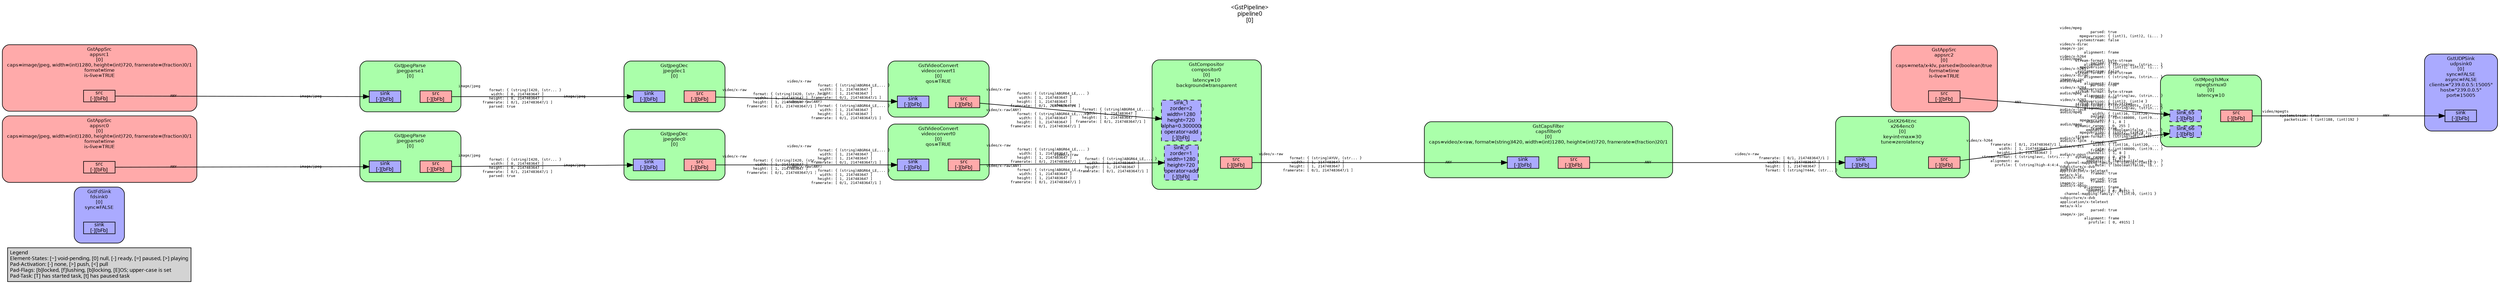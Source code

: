 digraph pipeline {
  rankdir=LR;
  fontname="sans";
  fontsize="10";
  labelloc=t;
  nodesep=.1;
  ranksep=.2;
  label="<GstPipeline>\npipeline0\n[0]";
  node [style="filled,rounded", shape=box, fontsize="9", fontname="sans", margin="0.0,0.0"];
  edge [labelfontsize="6", fontsize="9", fontname="monospace"];
  
  legend [
    pos="0,0!",
    margin="0.05,0.05",
    style="filled",
    label="Legend\lElement-States: [~] void-pending, [0] null, [-] ready, [=] paused, [>] playing\lPad-Activation: [-] none, [>] push, [<] pull\lPad-Flags: [b]locked, [f]lushing, [b]locking, [E]OS; upper-case is set\lPad-Task: [T] has started task, [t] has paused task\l",
  ];
  subgraph cluster_fdsink0_0x55e1faaf1290 {
    fontname="Bitstream Vera Sans";
    fontsize="8";
    style="filled,rounded";
    color=black;
    label="GstFdSink\nfdsink0\n[0]\nsync=FALSE";
    subgraph cluster_fdsink0_0x55e1faaf1290_sink {
      label="";
      style="invis";
      fdsink0_0x55e1faaf1290_sink_0x55e1faabfb50 [color=black, fillcolor="#aaaaff", label="sink\n[-][bFb]", height="0.2", style="filled,solid"];
    }

    fillcolor="#aaaaff";
  }

  subgraph cluster_udpsink0_0x55e1faaed640 {
    fontname="Bitstream Vera Sans";
    fontsize="8";
    style="filled,rounded";
    color=black;
    label="GstUDPSink\nudpsink0\n[0]\nsync=FALSE\nasync=FALSE\nclients=\"239.0.0.5:15005\"\nhost=\"239.0.0.5\"\nport=15005";
    subgraph cluster_udpsink0_0x55e1faaed640_sink {
      label="";
      style="invis";
      udpsink0_0x55e1faaed640_sink_0x55e1faabf900 [color=black, fillcolor="#aaaaff", label="sink\n[-][bFb]", height="0.2", style="filled,solid"];
    }

    fillcolor="#aaaaff";
  }

  subgraph cluster_mpegtsmux0_0x55e1faae2260 {
    fontname="Bitstream Vera Sans";
    fontsize="8";
    style="filled,rounded";
    color=black;
    label="GstMpegTsMux\nmpegtsmux0\n[0]\nlatency=10";
    subgraph cluster_mpegtsmux0_0x55e1faae2260_sink {
      label="";
      style="invis";
      mpegtsmux0_0x55e1faae2260_sink_65_0x55e1faafee30 [color=black, fillcolor="#aaaaff", label="sink_65\n[-][bFb]", height="0.2", style="filled,dashed"];
      mpegtsmux0_0x55e1faae2260_sink_66_0x55e1faafabe0 [color=black, fillcolor="#aaaaff", label="sink_66\n[-][bFb]", height="0.2", style="filled,dashed"];
    }

    subgraph cluster_mpegtsmux0_0x55e1faae2260_src {
      label="";
      style="invis";
      mpegtsmux0_0x55e1faae2260_src_0x55e1fa82e130 [color=black, fillcolor="#ffaaaa", label="src\n[-][bFb]", height="0.2", style="filled,solid"];
    }

    mpegtsmux0_0x55e1faae2260_sink_65_0x55e1faafee30 -> mpegtsmux0_0x55e1faae2260_src_0x55e1fa82e130 [style="invis"];
    fillcolor="#aaffaa";
  }

  mpegtsmux0_0x55e1faae2260_src_0x55e1fa82e130 -> udpsink0_0x55e1faaed640_sink_0x55e1faabf900 [labeldistance="10", labelangle="0", label="                                                  ", taillabel="video/mpegts\l        systemstream: true\l          packetsize: { (int)188, (int)192 }\l", headlabel="ANY"]
  subgraph cluster_appsrc2_0x55e1faaa1990 {
    fontname="Bitstream Vera Sans";
    fontsize="8";
    style="filled,rounded";
    color=black;
    label="GstAppSrc\nappsrc2\n[0]\ncaps=meta/x-klv, parsed=(boolean)true\nformat=time\nis-live=TRUE";
    subgraph cluster_appsrc2_0x55e1faaa1990_src {
      label="";
      style="invis";
      appsrc2_0x55e1faaa1990_src_0x55e1faaa2620 [color=black, fillcolor="#ffaaaa", label="src\n[-][bFb]", height="0.2", style="filled,solid"];
    }

    fillcolor="#ffaaaa";
  }

  appsrc2_0x55e1faaa1990_src_0x55e1faaa2620 -> mpegtsmux0_0x55e1faae2260_sink_65_0x55e1faafee30 [labeldistance="10", labelangle="0", label="                                                  ", taillabel="ANY", headlabel="video/mpeg\l              parsed: true\l         mpegversion: { (int)1, (int)2, (i... }\l        systemstream: false\lvideo/x-dirac\limage/x-jpc\l           alignment: frame\lvideo/x-h264\l       stream-format: byte-stream\l           alignment: { (string)au, (strin... }\lvideo/x-h265\l       stream-format: byte-stream\l           alignment: { (string)au, (strin... }\laudio/mpeg\l              parsed: true\l         mpegversion: 1\laudio/mpeg\l              framed: true\l         mpegversion: { (int)2, (int)4 }\l       stream-format: { (string)adts, (str... }\laudio/x-lpcm\l               width: { (int)16, (int)20, ... }\l                rate: { (int)48000, (int)9... }\l            channels: [ 1, 8 ]\l       dynamic_range: [ 0, 255 ]\l            emphasis: { (boolean)false, (b... }\l                mute: { (boolean)false, (b... }\laudio/x-ac3\l              framed: true\laudio/x-dts\l              framed: true\laudio/x-opus\l            channels: [ 1, 8 ]\l  channel-mapping-family: { (int)0, (int)1 }\lsubpicture/x-dvb\lapplication/x-teletext\lmeta/x-klv\l              parsed: true\limage/x-jpc\l           alignment: frame\l             profile: [ 0, 49151 ]\l"]
  subgraph cluster_x264enc0_0x55e1faad3f70 {
    fontname="Bitstream Vera Sans";
    fontsize="8";
    style="filled,rounded";
    color=black;
    label="GstX264Enc\nx264enc0\n[0]\nkey-int-max=30\ntune=zerolatency";
    subgraph cluster_x264enc0_0x55e1faad3f70_sink {
      label="";
      style="invis";
      x264enc0_0x55e1faad3f70_sink_0x55e1faabeb20 [color=black, fillcolor="#aaaaff", label="sink\n[-][bFb]", height="0.2", style="filled,solid"];
    }

    subgraph cluster_x264enc0_0x55e1faad3f70_src {
      label="";
      style="invis";
      x264enc0_0x55e1faad3f70_src_0x55e1faabed70 [color=black, fillcolor="#ffaaaa", label="src\n[-][bFb]", height="0.2", style="filled,solid"];
    }

    x264enc0_0x55e1faad3f70_sink_0x55e1faabeb20 -> x264enc0_0x55e1faad3f70_src_0x55e1faabed70 [style="invis"];
    fillcolor="#aaffaa";
  }

  x264enc0_0x55e1faad3f70_src_0x55e1faabed70 -> mpegtsmux0_0x55e1faae2260_sink_66_0x55e1faafabe0 [labeldistance="10", labelangle="0", label="                                                  ", taillabel="video/x-h264\l           framerate: [ 0/1, 2147483647/1 ]\l               width: [ 1, 2147483647 ]\l              height: [ 1, 2147483647 ]\l       stream-format: { (string)avc, (stri... }\l           alignment: au\l             profile: { (string)high-4:4:4... }\l", headlabel="video/mpeg\l              parsed: true\l         mpegversion: { (int)1, (int)2, (i... }\l        systemstream: false\lvideo/x-dirac\limage/x-jpc\l           alignment: frame\lvideo/x-h264\l       stream-format: byte-stream\l           alignment: { (string)au, (strin... }\lvideo/x-h265\l       stream-format: byte-stream\l           alignment: { (string)au, (strin... }\laudio/mpeg\l              parsed: true\l         mpegversion: 1\laudio/mpeg\l              framed: true\l         mpegversion: { (int)2, (int)4 }\l       stream-format: { (string)adts, (str... }\laudio/x-lpcm\l               width: { (int)16, (int)20, ... }\l                rate: { (int)48000, (int)9... }\l            channels: [ 1, 8 ]\l       dynamic_range: [ 0, 255 ]\l            emphasis: { (boolean)false, (b... }\l                mute: { (boolean)false, (b... }\laudio/x-ac3\l              framed: true\laudio/x-dts\l              framed: true\laudio/x-opus\l            channels: [ 1, 8 ]\l  channel-mapping-family: { (int)0, (int)1 }\lsubpicture/x-dvb\lapplication/x-teletext\lmeta/x-klv\l              parsed: true\limage/x-jpc\l           alignment: frame\l             profile: [ 0, 49151 ]\l"]
  subgraph cluster_capsfilter0_0x55e1faace2a0 {
    fontname="Bitstream Vera Sans";
    fontsize="8";
    style="filled,rounded";
    color=black;
    label="GstCapsFilter\ncapsfilter0\n[0]\ncaps=video/x-raw, format=(string)I420, width=(int)1280, height=(int)720, framerate=(fraction)20/1";
    subgraph cluster_capsfilter0_0x55e1faace2a0_sink {
      label="";
      style="invis";
      capsfilter0_0x55e1faace2a0_sink_0x55e1faabe680 [color=black, fillcolor="#aaaaff", label="sink\n[-][bFb]", height="0.2", style="filled,solid"];
    }

    subgraph cluster_capsfilter0_0x55e1faace2a0_src {
      label="";
      style="invis";
      capsfilter0_0x55e1faace2a0_src_0x55e1faabe8d0 [color=black, fillcolor="#ffaaaa", label="src\n[-][bFb]", height="0.2", style="filled,solid"];
    }

    capsfilter0_0x55e1faace2a0_sink_0x55e1faabe680 -> capsfilter0_0x55e1faace2a0_src_0x55e1faabe8d0 [style="invis"];
    fillcolor="#aaffaa";
  }

  capsfilter0_0x55e1faace2a0_src_0x55e1faabe8d0 -> x264enc0_0x55e1faad3f70_sink_0x55e1faabeb20 [labeldistance="10", labelangle="0", label="                                                  ", taillabel="ANY", headlabel="video/x-raw\l           framerate: [ 0/1, 2147483647/1 ]\l               width: [ 1, 2147483647 ]\l              height: [ 1, 2147483647 ]\l              format: { (string)Y444, (str... }\l"]
  subgraph cluster_compositor0_0x55e1faac5a80 {
    fontname="Bitstream Vera Sans";
    fontsize="8";
    style="filled,rounded";
    color=black;
    label="GstCompositor\ncompositor0\n[0]\nlatency=10\nbackground=transparent";
    subgraph cluster_compositor0_0x55e1faac5a80_sink {
      label="";
      style="invis";
      compositor0_0x55e1faac5a80_sink_0_0x55e1faaf4ad0 [color=black, fillcolor="#aaaaff", label="sink_0\nzorder=1\nwidth=1280\nheight=720\noperator=add\n[-][bFb]", height="0.2", style="filled,dashed"];
      compositor0_0x55e1faac5a80_sink_1_0x55e1faac0880 [color=black, fillcolor="#aaaaff", label="sink_1\nzorder=2\nwidth=1280\nheight=720\nalpha=0.300000\noperator=add\n[-][bFb]", height="0.2", style="filled,dashed"];
    }

    subgraph cluster_compositor0_0x55e1faac5a80_src {
      label="";
      style="invis";
      compositor0_0x55e1faac5a80_src_0x55e1fa85c520 [color=black, fillcolor="#ffaaaa", label="src\n[-][bFb]", height="0.2", style="filled,solid"];
    }

    compositor0_0x55e1faac5a80_sink_0_0x55e1faaf4ad0 -> compositor0_0x55e1faac5a80_src_0x55e1fa85c520 [style="invis"];
    fillcolor="#aaffaa";
  }

  compositor0_0x55e1faac5a80_src_0x55e1fa85c520 -> capsfilter0_0x55e1faace2a0_sink_0x55e1faabe680 [labeldistance="10", labelangle="0", label="                                                  ", taillabel="video/x-raw\l              format: { (string)AYUV, (str... }\l               width: [ 1, 2147483647 ]\l              height: [ 1, 2147483647 ]\l           framerate: [ 0/1, 2147483647/1 ]\l", headlabel="ANY"]
  subgraph cluster_videoconvert1_0x55e1faabced0 {
    fontname="Bitstream Vera Sans";
    fontsize="8";
    style="filled,rounded";
    color=black;
    label="GstVideoConvert\nvideoconvert1\n[0]\nqos=TRUE";
    subgraph cluster_videoconvert1_0x55e1faabced0_sink {
      label="";
      style="invis";
      videoconvert1_0x55e1faabced0_sink_0x55e1faabe1e0 [color=black, fillcolor="#aaaaff", label="sink\n[-][bFb]", height="0.2", style="filled,solid"];
    }

    subgraph cluster_videoconvert1_0x55e1faabced0_src {
      label="";
      style="invis";
      videoconvert1_0x55e1faabced0_src_0x55e1faabe430 [color=black, fillcolor="#ffaaaa", label="src\n[-][bFb]", height="0.2", style="filled,solid"];
    }

    videoconvert1_0x55e1faabced0_sink_0x55e1faabe1e0 -> videoconvert1_0x55e1faabced0_src_0x55e1faabe430 [style="invis"];
    fillcolor="#aaffaa";
  }

  videoconvert1_0x55e1faabced0_src_0x55e1faabe430 -> compositor0_0x55e1faac5a80_sink_1_0x55e1faac0880 [labeldistance="10", labelangle="0", label="                                                  ", taillabel="video/x-raw\l              format: { (string)ABGR64_LE,... }\l               width: [ 1, 2147483647 ]\l              height: [ 1, 2147483647 ]\l           framerate: [ 0/1, 2147483647/1 ]\lvideo/x-raw(ANY)\l              format: { (string)ABGR64_LE,... }\l               width: [ 1, 2147483647 ]\l              height: [ 1, 2147483647 ]\l           framerate: [ 0/1, 2147483647/1 ]\l", headlabel="video/x-raw\l              format: { (string)ABGR64_LE,... }\l               width: [ 1, 2147483647 ]\l              height: [ 1, 2147483647 ]\l           framerate: [ 0/1, 2147483647/1 ]\l"]
  subgraph cluster_videoconvert0_0x55e1faabc0d0 {
    fontname="Bitstream Vera Sans";
    fontsize="8";
    style="filled,rounded";
    color=black;
    label="GstVideoConvert\nvideoconvert0\n[0]\nqos=TRUE";
    subgraph cluster_videoconvert0_0x55e1faabc0d0_sink {
      label="";
      style="invis";
      videoconvert0_0x55e1faabc0d0_sink_0x55e1faaa3af0 [color=black, fillcolor="#aaaaff", label="sink\n[-][bFb]", height="0.2", style="filled,solid"];
    }

    subgraph cluster_videoconvert0_0x55e1faabc0d0_src {
      label="";
      style="invis";
      videoconvert0_0x55e1faabc0d0_src_0x55e1faaa3d40 [color=black, fillcolor="#ffaaaa", label="src\n[-][bFb]", height="0.2", style="filled,solid"];
    }

    videoconvert0_0x55e1faabc0d0_sink_0x55e1faaa3af0 -> videoconvert0_0x55e1faabc0d0_src_0x55e1faaa3d40 [style="invis"];
    fillcolor="#aaffaa";
  }

  videoconvert0_0x55e1faabc0d0_src_0x55e1faaa3d40 -> compositor0_0x55e1faac5a80_sink_0_0x55e1faaf4ad0 [labeldistance="10", labelangle="0", label="                                                  ", taillabel="video/x-raw\l              format: { (string)ABGR64_LE,... }\l               width: [ 1, 2147483647 ]\l              height: [ 1, 2147483647 ]\l           framerate: [ 0/1, 2147483647/1 ]\lvideo/x-raw(ANY)\l              format: { (string)ABGR64_LE,... }\l               width: [ 1, 2147483647 ]\l              height: [ 1, 2147483647 ]\l           framerate: [ 0/1, 2147483647/1 ]\l", headlabel="video/x-raw\l              format: { (string)ABGR64_LE,... }\l               width: [ 1, 2147483647 ]\l              height: [ 1, 2147483647 ]\l           framerate: [ 0/1, 2147483647/1 ]\l"]
  subgraph cluster_jpegdec1_0x55e1faaad8b0 {
    fontname="Bitstream Vera Sans";
    fontsize="8";
    style="filled,rounded";
    color=black;
    label="GstJpegDec\njpegdec1\n[0]";
    subgraph cluster_jpegdec1_0x55e1faaad8b0_sink {
      label="";
      style="invis";
      jpegdec1_0x55e1faaad8b0_sink_0x55e1faaa3650 [color=black, fillcolor="#aaaaff", label="sink\n[-][bFb]", height="0.2", style="filled,solid"];
    }

    subgraph cluster_jpegdec1_0x55e1faaad8b0_src {
      label="";
      style="invis";
      jpegdec1_0x55e1faaad8b0_src_0x55e1faaa38a0 [color=black, fillcolor="#ffaaaa", label="src\n[-][bFb]", height="0.2", style="filled,solid"];
    }

    jpegdec1_0x55e1faaad8b0_sink_0x55e1faaa3650 -> jpegdec1_0x55e1faaad8b0_src_0x55e1faaa38a0 [style="invis"];
    fillcolor="#aaffaa";
  }

  jpegdec1_0x55e1faaad8b0_src_0x55e1faaa38a0 -> videoconvert1_0x55e1faabced0_sink_0x55e1faabe1e0 [labeldistance="10", labelangle="0", label="                                                  ", taillabel="video/x-raw\l              format: { (string)I420, (str... }\l               width: [ 1, 2147483647 ]\l              height: [ 1, 2147483647 ]\l           framerate: [ 0/1, 2147483647/1 ]\l", headlabel="video/x-raw\l              format: { (string)ABGR64_LE,... }\l               width: [ 1, 2147483647 ]\l              height: [ 1, 2147483647 ]\l           framerate: [ 0/1, 2147483647/1 ]\lvideo/x-raw(ANY)\l              format: { (string)ABGR64_LE,... }\l               width: [ 1, 2147483647 ]\l              height: [ 1, 2147483647 ]\l           framerate: [ 0/1, 2147483647/1 ]\l"]
  subgraph cluster_jpegparse1_0x55e1faaac400 {
    fontname="Bitstream Vera Sans";
    fontsize="8";
    style="filled,rounded";
    color=black;
    label="GstJpegParse\njpegparse1\n[0]";
    subgraph cluster_jpegparse1_0x55e1faaac400_sink {
      label="";
      style="invis";
      jpegparse1_0x55e1faaac400_sink_0x55e1faaa31b0 [color=black, fillcolor="#aaaaff", label="sink\n[-][bFb]", height="0.2", style="filled,solid"];
    }

    subgraph cluster_jpegparse1_0x55e1faaac400_src {
      label="";
      style="invis";
      jpegparse1_0x55e1faaac400_src_0x55e1faaa3400 [color=black, fillcolor="#ffaaaa", label="src\n[-][bFb]", height="0.2", style="filled,solid"];
    }

    jpegparse1_0x55e1faaac400_sink_0x55e1faaa31b0 -> jpegparse1_0x55e1faaac400_src_0x55e1faaa3400 [style="invis"];
    fillcolor="#aaffaa";
  }

  jpegparse1_0x55e1faaac400_src_0x55e1faaa3400 -> jpegdec1_0x55e1faaad8b0_sink_0x55e1faaa3650 [labeldistance="10", labelangle="0", label="                                                  ", taillabel="image/jpeg\l              format: { (string)I420, (str... }\l               width: [ 0, 2147483647 ]\l              height: [ 0, 2147483647 ]\l           framerate: [ 0/1, 2147483647/1 ]\l              parsed: true\l", headlabel="image/jpeg\l"]
  subgraph cluster_jpegdec0_0x55e1faaa85d0 {
    fontname="Bitstream Vera Sans";
    fontsize="8";
    style="filled,rounded";
    color=black;
    label="GstJpegDec\njpegdec0\n[0]";
    subgraph cluster_jpegdec0_0x55e1faaa85d0_sink {
      label="";
      style="invis";
      jpegdec0_0x55e1faaa85d0_sink_0x55e1faaa2d10 [color=black, fillcolor="#aaaaff", label="sink\n[-][bFb]", height="0.2", style="filled,solid"];
    }

    subgraph cluster_jpegdec0_0x55e1faaa85d0_src {
      label="";
      style="invis";
      jpegdec0_0x55e1faaa85d0_src_0x55e1faaa2f60 [color=black, fillcolor="#ffaaaa", label="src\n[-][bFb]", height="0.2", style="filled,solid"];
    }

    jpegdec0_0x55e1faaa85d0_sink_0x55e1faaa2d10 -> jpegdec0_0x55e1faaa85d0_src_0x55e1faaa2f60 [style="invis"];
    fillcolor="#aaffaa";
  }

  jpegdec0_0x55e1faaa85d0_src_0x55e1faaa2f60 -> videoconvert0_0x55e1faabc0d0_sink_0x55e1faaa3af0 [labeldistance="10", labelangle="0", label="                                                  ", taillabel="video/x-raw\l              format: { (string)I420, (str... }\l               width: [ 1, 2147483647 ]\l              height: [ 1, 2147483647 ]\l           framerate: [ 0/1, 2147483647/1 ]\l", headlabel="video/x-raw\l              format: { (string)ABGR64_LE,... }\l               width: [ 1, 2147483647 ]\l              height: [ 1, 2147483647 ]\l           framerate: [ 0/1, 2147483647/1 ]\lvideo/x-raw(ANY)\l              format: { (string)ABGR64_LE,... }\l               width: [ 1, 2147483647 ]\l              height: [ 1, 2147483647 ]\l           framerate: [ 0/1, 2147483647/1 ]\l"]
  subgraph cluster_jpegparse0_0x55e1faaa0850 {
    fontname="Bitstream Vera Sans";
    fontsize="8";
    style="filled,rounded";
    color=black;
    label="GstJpegParse\njpegparse0\n[0]";
    subgraph cluster_jpegparse0_0x55e1faaa0850_sink {
      label="";
      style="invis";
      jpegparse0_0x55e1faaa0850_sink_0x55e1faaa2870 [color=black, fillcolor="#aaaaff", label="sink\n[-][bFb]", height="0.2", style="filled,solid"];
    }

    subgraph cluster_jpegparse0_0x55e1faaa0850_src {
      label="";
      style="invis";
      jpegparse0_0x55e1faaa0850_src_0x55e1faaa2ac0 [color=black, fillcolor="#ffaaaa", label="src\n[-][bFb]", height="0.2", style="filled,solid"];
    }

    jpegparse0_0x55e1faaa0850_sink_0x55e1faaa2870 -> jpegparse0_0x55e1faaa0850_src_0x55e1faaa2ac0 [style="invis"];
    fillcolor="#aaffaa";
  }

  jpegparse0_0x55e1faaa0850_src_0x55e1faaa2ac0 -> jpegdec0_0x55e1faaa85d0_sink_0x55e1faaa2d10 [labeldistance="10", labelangle="0", label="                                                  ", taillabel="image/jpeg\l              format: { (string)I420, (str... }\l               width: [ 0, 2147483647 ]\l              height: [ 0, 2147483647 ]\l           framerate: [ 0/1, 2147483647/1 ]\l              parsed: true\l", headlabel="image/jpeg\l"]
  subgraph cluster_appsrc1_0x55e1faaa10a0 {
    fontname="Bitstream Vera Sans";
    fontsize="8";
    style="filled,rounded";
    color=black;
    label="GstAppSrc\nappsrc1\n[0]\ncaps=image/jpeg, width=(int)1280, height=(int)720, framerate=(fraction)0/1\nformat=time\nis-live=TRUE";
    subgraph cluster_appsrc1_0x55e1faaa10a0_src {
      label="";
      style="invis";
      appsrc1_0x55e1faaa10a0_src_0x55e1faaa23d0 [color=black, fillcolor="#ffaaaa", label="src\n[-][bFb]", height="0.2", style="filled,solid"];
    }

    fillcolor="#ffaaaa";
  }

  appsrc1_0x55e1faaa10a0_src_0x55e1faaa23d0 -> jpegparse1_0x55e1faaac400_sink_0x55e1faaa31b0 [labeldistance="10", labelangle="0", label="                                                  ", taillabel="ANY", headlabel="image/jpeg\l"]
  subgraph cluster_appsrc0_0x55e1faa9dad0 {
    fontname="Bitstream Vera Sans";
    fontsize="8";
    style="filled,rounded";
    color=black;
    label="GstAppSrc\nappsrc0\n[0]\ncaps=image/jpeg, width=(int)1280, height=(int)720, framerate=(fraction)0/1\nformat=time\nis-live=TRUE";
    subgraph cluster_appsrc0_0x55e1faa9dad0_src {
      label="";
      style="invis";
      appsrc0_0x55e1faa9dad0_src_0x55e1faaa2180 [color=black, fillcolor="#ffaaaa", label="src\n[-][bFb]", height="0.2", style="filled,solid"];
    }

    fillcolor="#ffaaaa";
  }

  appsrc0_0x55e1faa9dad0_src_0x55e1faaa2180 -> jpegparse0_0x55e1faaa0850_sink_0x55e1faaa2870 [labeldistance="10", labelangle="0", label="                                                  ", taillabel="ANY", headlabel="image/jpeg\l"]
}
